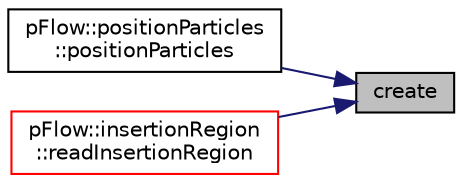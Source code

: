 digraph "create"
{
 // LATEX_PDF_SIZE
  edge [fontname="Helvetica",fontsize="10",labelfontname="Helvetica",labelfontsize="10"];
  node [fontname="Helvetica",fontsize="10",shape=record];
  rankdir="RL";
  Node1 [label="create",height=0.2,width=0.4,color="black", fillcolor="grey75", style="filled", fontcolor="black",tooltip=" "];
  Node1 -> Node2 [dir="back",color="midnightblue",fontsize="10",style="solid",fontname="Helvetica"];
  Node2 [label="pFlow::positionParticles\l::positionParticles",height=0.2,width=0.4,color="black", fillcolor="white", style="filled",URL="$classpFlow_1_1positionParticles.html#a4a89d916707f0aa0fee7f576c093b762",tooltip=" "];
  Node1 -> Node3 [dir="back",color="midnightblue",fontsize="10",style="solid",fontname="Helvetica"];
  Node3 [label="pFlow::insertionRegion\l::readInsertionRegion",height=0.2,width=0.4,color="red", fillcolor="white", style="filled",URL="$classpFlow_1_1insertionRegion.html#adcd85aab41f3f4715afb2d17e5f8d53d",tooltip="read from dictionary"];
}
